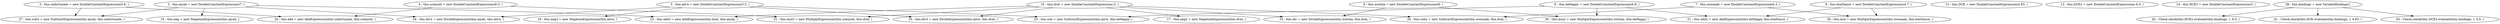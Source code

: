 digraph G {
"2 : this.aiyah = new DoubleConstantExpression(7, )"
"2 : this.aiyah = new DoubleConstantExpression(7, )" -> "16 : this.neg = new NegationExpression(this.aiyah, )"
"2 : this.aiyah = new DoubleConstantExpression(7, )" -> "34 : this.div2 = new DivideExpression(this.aiyah, this.alive, )"
"2 : this.aiyah = new DoubleConstantExpression(7, )" -> "27 : this.sub3 = new SubtractExpression(this.aiyah, this.unfortunate, )"
"2 : this.aiyah = new DoubleConstantExpression(7, )" -> "22 : this.add3 = new AddExpression(this.drat, this.aiyah, )"
"3 : this.unfortunate = new DoubleConstantExpression(5.6, )"
"3 : this.unfortunate = new DoubleConstantExpression(5.6, )" -> "20 : this.add = new AddExpression(this.unfortunate, this.schnyeh, )"
"3 : this.unfortunate = new DoubleConstantExpression(5.6, )" -> "27 : this.sub3 = new SubtractExpression(this.aiyah, this.unfortunate, )"
"4 : this.schnyeh = new DoubleConstantExpression(8.3, )"
"4 : this.schnyeh = new DoubleConstantExpression(8.3, )" -> "20 : this.add = new AddExpression(this.unfortunate, this.schnyeh, )"
"4 : this.schnyeh = new DoubleConstantExpression(8.3, )" -> "31 : this.mul3 = new MultiplyExpression(this.schnyeh, this.drat, )"
"5 : this.alive = new DoubleConstantExpression(3.5, )"
"5 : this.alive = new DoubleConstantExpression(3.5, )" -> "35 : this.div3 = new DivideExpression(this.alive, this.drat, )"
"5 : this.alive = new DoubleConstantExpression(3.5, )" -> "34 : this.div2 = new DivideExpression(this.aiyah, this.alive, )"
"5 : this.alive = new DoubleConstantExpression(3.5, )" -> "18 : this.neg3 = new NegationExpression(this.alive, )"
"5 : this.alive = new DoubleConstantExpression(3.5, )" -> "25 : this.sub = new SubtractExpression(this.alive, this.beHappy, )"
"6 : this.beHappy = new DoubleConstantExpression(6.8, )"
"6 : this.beHappy = new DoubleConstantExpression(6.8, )" -> "21 : this.add2 = new AddExpression(this.beHappy, this.lionDance, )"
"6 : this.beHappy = new DoubleConstantExpression(6.8, )" -> "30 : this.mul2 = new MultiplyExpression(this.wotcha, this.beHappy, )"
"6 : this.beHappy = new DoubleConstantExpression(6.8, )" -> "25 : this.sub = new SubtractExpression(this.alive, this.beHappy, )"
"7 : this.woooaah = new DoubleConstantExpression(6.3, )"
"7 : this.woooaah = new DoubleConstantExpression(6.3, )" -> "29 : this.mul = new MultiplyExpression(this.woooaah, this.lionDance, )"
"7 : this.woooaah = new DoubleConstantExpression(6.3, )" -> "26 : this.sub2 = new SubtractExpression(this.woooaah, this.drat, )"
"8 : this.lionDance = new DoubleConstantExpression(4.7, )"
"8 : this.lionDance = new DoubleConstantExpression(4.7, )" -> "21 : this.add2 = new AddExpression(this.beHappy, this.lionDance, )"
"8 : this.lionDance = new DoubleConstantExpression(4.7, )" -> "29 : this.mul = new MultiplyExpression(this.woooaah, this.lionDance, )"
"9 : this.wotcha = new DoubleConstantExpression(9, )"
"9 : this.wotcha = new DoubleConstantExpression(9, )" -> "30 : this.mul2 = new MultiplyExpression(this.wotcha, this.beHappy, )"
"9 : this.wotcha = new DoubleConstantExpression(9, )" -> "33 : this.div = new DivideExpression(this.wotcha, this.drat, )"
"10 : this.drat = new DoubleConstantExpression(-2, )"
"10 : this.drat = new DoubleConstantExpression(-2, )" -> "35 : this.div3 = new DivideExpression(this.alive, this.drat, )"
"10 : this.drat = new DoubleConstantExpression(-2, )" -> "31 : this.mul3 = new MultiplyExpression(this.schnyeh, this.drat, )"
"10 : this.drat = new DoubleConstantExpression(-2, )" -> "33 : this.div = new DivideExpression(this.wotcha, this.drat, )"
"10 : this.drat = new DoubleConstantExpression(-2, )" -> "26 : this.sub2 = new SubtractExpression(this.woooaah, this.drat, )"
"10 : this.drat = new DoubleConstantExpression(-2, )" -> "17 : this.neg2 = new NegationExpression(this.drat, )"
"10 : this.drat = new DoubleConstantExpression(-2, )" -> "22 : this.add3 = new AddExpression(this.drat, this.aiyah, )"
"12 : this.DCE = new DoubleConstantExpression(4.93, )"
"13 : this.DCE2 = new DoubleConstantExpression(-6.3, )"
"14 : this.DCE3 = new DoubleConstantExpression(3, )"
"16 : this.neg = new NegationExpression(this.aiyah, )"
"17 : this.neg2 = new NegationExpression(this.drat, )"
"18 : this.neg3 = new NegationExpression(this.alive, )"
"20 : this.add = new AddExpression(this.unfortunate, this.schnyeh, )"
"21 : this.add2 = new AddExpression(this.beHappy, this.lionDance, )"
"22 : this.add3 = new AddExpression(this.drat, this.aiyah, )"
"25 : this.sub = new SubtractExpression(this.alive, this.beHappy, )"
"26 : this.sub2 = new SubtractExpression(this.woooaah, this.drat, )"
"27 : this.sub3 = new SubtractExpression(this.aiyah, this.unfortunate, )"
"29 : this.mul = new MultiplyExpression(this.woooaah, this.lionDance, )"
"30 : this.mul2 = new MultiplyExpression(this.wotcha, this.beHappy, )"
"31 : this.mul3 = new MultiplyExpression(this.schnyeh, this.drat, )"
"33 : this.div = new DivideExpression(this.wotcha, this.drat, )"
"34 : this.div2 = new DivideExpression(this.aiyah, this.alive, )"
"35 : this.div3 = new DivideExpression(this.alive, this.drat, )"
"38 : this.bindings = new VariableBindings()"
"38 : this.bindings = new VariableBindings()" -> "42 : Check.check(this.DCE2.evaluate(this.bindings, ), 6.3, )"
"38 : this.bindings = new VariableBindings()" -> "41 : Check.check(this.DCE.evaluate(this.bindings, ), 4.93, )"
"38 : this.bindings = new VariableBindings()" -> "43 : Check.check(this.DCE3.evaluate(this.bindings, ), 3.0, )"
"41 : Check.check(this.DCE.evaluate(this.bindings, ), 4.93, )"
"42 : Check.check(this.DCE2.evaluate(this.bindings, ), 6.3, )"
"43 : Check.check(this.DCE3.evaluate(this.bindings, ), 3.0, )"
}